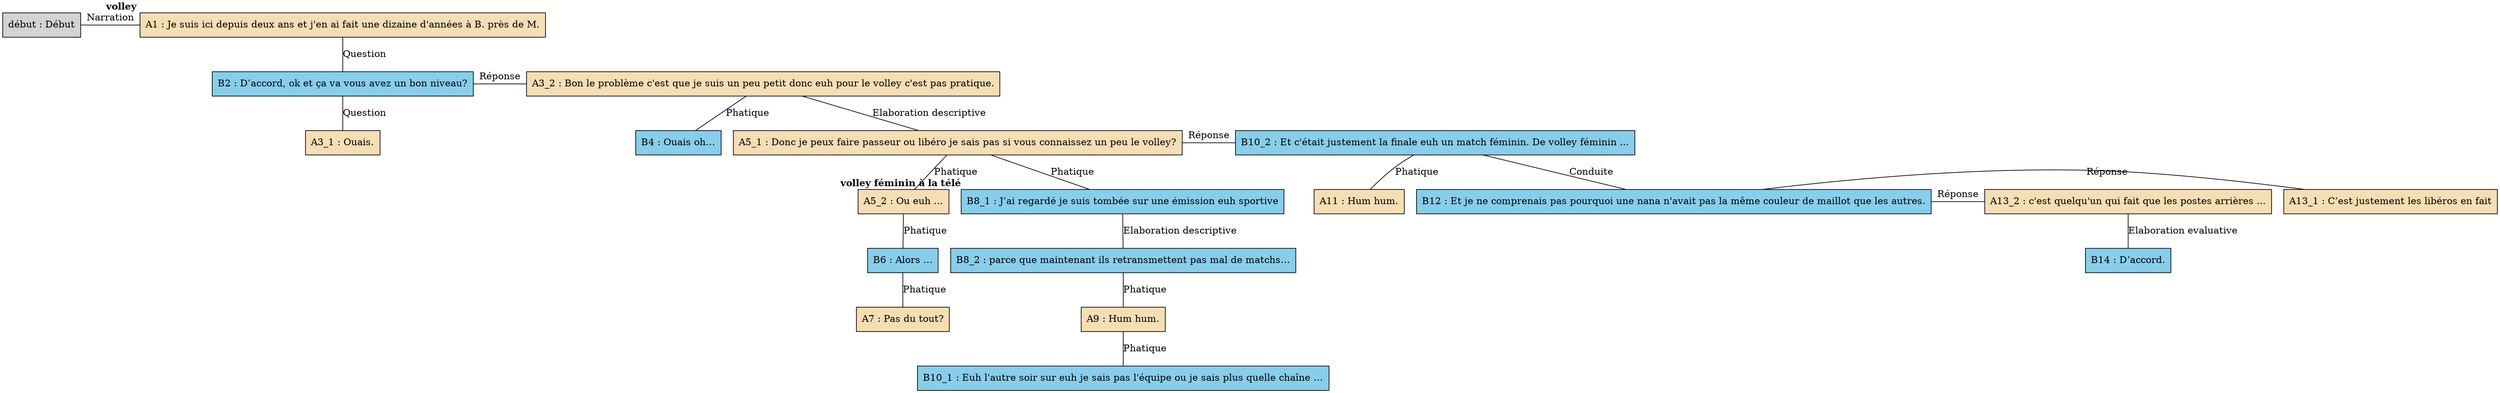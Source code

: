 digraph E07 {
	node [shape=box style=filled]
	"début" [label="début : Début" xlabel=""]
	A1 [label="A1 : Je suis ici depuis deux ans et j'en ai fait une dizaine d'années à B. près de M." fillcolor=wheat xlabel=<<B>volley </B>>]
	B2 [label="B2 : D’accord, ok et ça va vous avez un bon niveau?" fillcolor=skyblue xlabel=""]
	A3_1 [label="A3_1 : Ouais." fillcolor=wheat xlabel=""]
	A3_2 [label="A3_2 : Bon le problème c'est que je suis un peu petit donc euh pour le volley c'est pas pratique." fillcolor=wheat xlabel=""]
	B4 [label="B4 : Ouais oh…" fillcolor=skyblue xlabel=""]
	A5_1 [label="A5_1 : Donc je peux faire passeur ou libéro je sais pas si vous connaissez un peu le volley?" fillcolor=wheat xlabel=""]
	A5_2 [label="A5_2 : Ou euh ..." fillcolor=wheat xlabel=""]
	B6 [label="B6 : Alors ..." fillcolor=skyblue xlabel=""]
	A7 [label="A7 : Pas du tout?" fillcolor=wheat xlabel=""]
	B8_1 [label="B8_1 : J’ai regardé je suis tombée sur une émission euh sportive" fillcolor=skyblue xlabel=<<B>volley féminin à la télé</B>>]
	B8_2 [label="B8_2 : parce que maintenant ils retransmettent pas mal de matchs…" fillcolor=skyblue xlabel=""]
	A9 [label="A9 : Hum hum." fillcolor=wheat xlabel=""]
	B10_1 [label="B10_1 : Euh l'autre soir sur euh je sais pas l'équipe ou je sais plus quelle chaîne …" fillcolor=skyblue xlabel=""]
	B10_2 [label="B10_2 : Et c'était justement la finale euh un match féminin. De volley féminin ..." fillcolor=skyblue xlabel=""]
	A11 [label="A11 : Hum hum." fillcolor=wheat xlabel=""]
	B12 [label="B12 : Et je ne comprenais pas pourquoi une nana n'avait pas la même couleur de maillot que les autres." fillcolor=skyblue xlabel=""]
	A13_1 [label="A13_1 : C’est justement les libéros en fait" fillcolor=wheat xlabel=""]
	A13_2 [label="A13_2 : c'est quelqu'un qui fait que les postes arrières ..." fillcolor=wheat xlabel=""]
	B14 [label="B14 : D’accord." fillcolor=skyblue xlabel=""]
	{
		rank=same
		"début"
		A1
		"début" -> A1 [label=Narration dir=none]
	}
	A1 -> B2 [label=Question dir=none]
	B2 -> A3_1 [label=Question dir=none]
	{
		rank=same
		B2
		A3_2
		B2 -> A3_2 [label="Réponse" dir=none]
	}
	A3_2 -> B4 [label=Phatique dir=none]
	A3_2 -> A5_1 [label="Elaboration descriptive" dir=none]
	A5_1 -> A5_2 [label=Phatique dir=none]
	A5_2 -> B6 [label=Phatique dir=none]
	B6 -> A7 [label=Phatique dir=none]
	A5_1 -> B8_1 [label=Phatique dir=none]
	B8_1 -> B8_2 [label="Elaboration descriptive" dir=none]
	B8_2 -> A9 [label=Phatique dir=none]
	A9 -> B10_1 [label=Phatique dir=none]
	{
		rank=same
		A5_1
		B10_2
		A5_1 -> B10_2 [label="Réponse" dir=none]
	}
	B10_2 -> A11 [label=Phatique dir=none]
	B10_2 -> B12 [label=Conduite dir=none]
	{
		rank=same
		B12
		A13_1
		B12 -> A13_1 [label="Réponse" dir=none]
	}
	{
		rank=same
		B12
		A13_2
		B12 -> A13_2 [label="Réponse" dir=none]
	}
	A13_2 -> B14 [label="Elaboration evaluative" dir=none]
}
